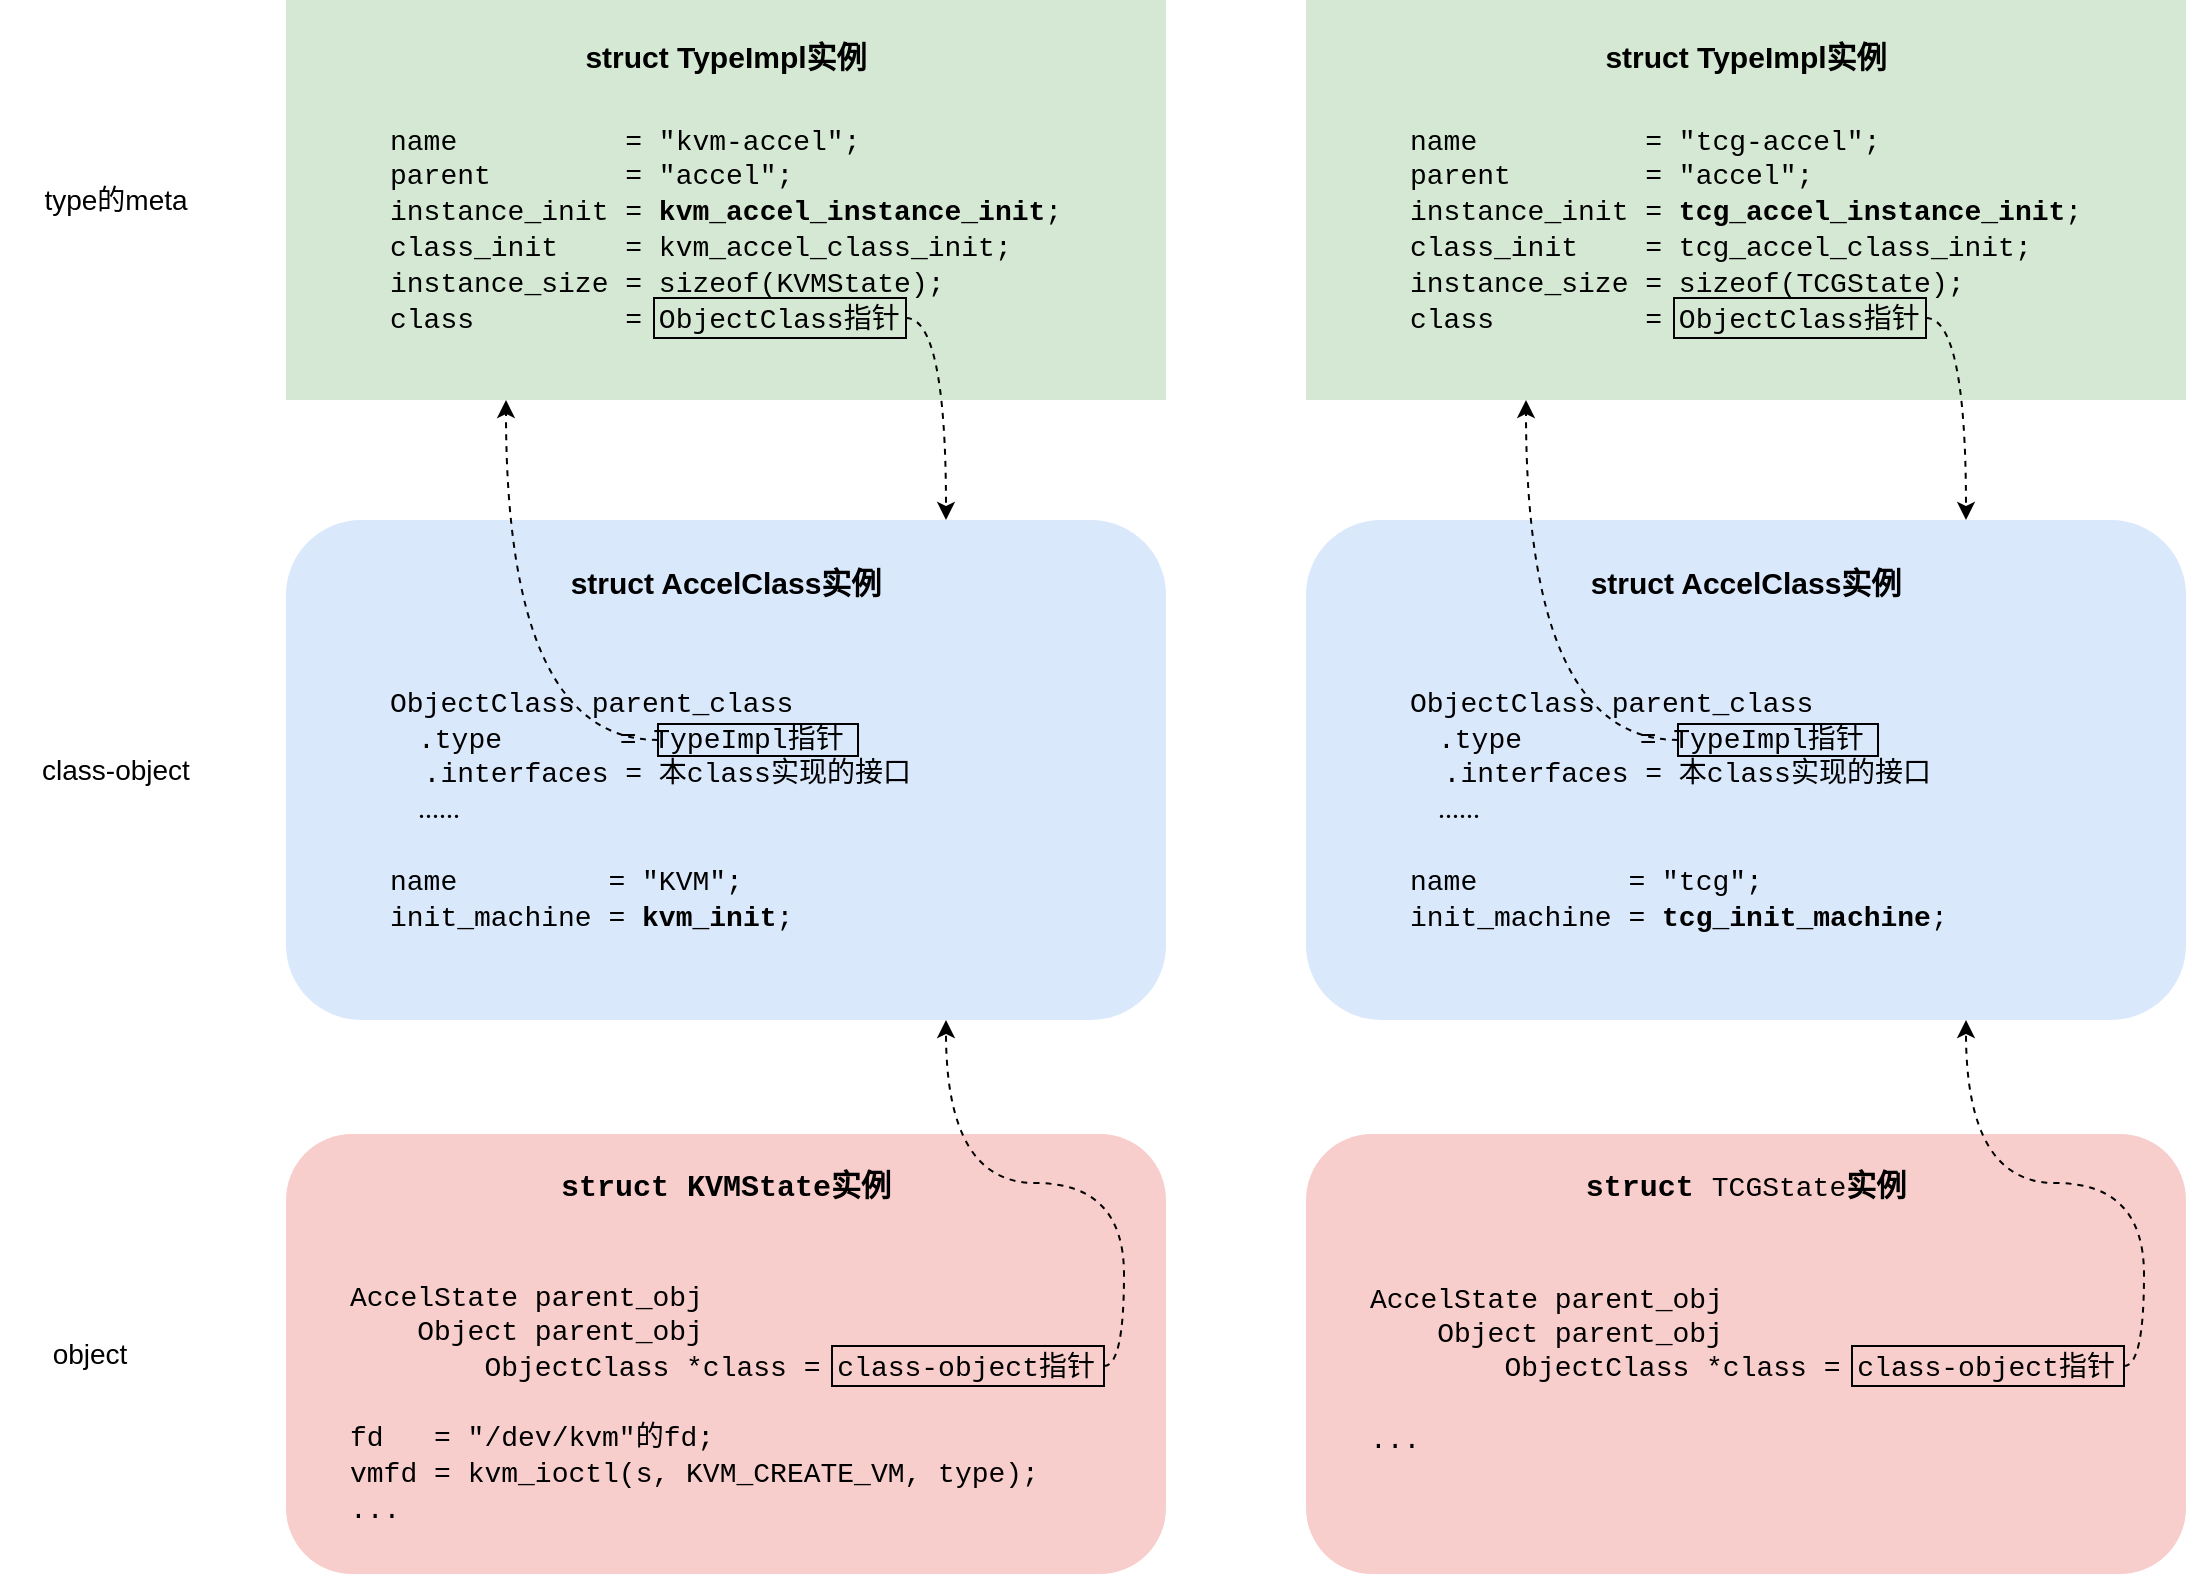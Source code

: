 <mxfile version="24.6.4" type="device">
  <diagram name="Qemu-QOM-Accelerators" id="D-Aoh0ssoimnm3_9vpRk">
    <mxGraphModel dx="2691" dy="1003" grid="1" gridSize="10" guides="1" tooltips="1" connect="1" arrows="1" fold="1" page="1" pageScale="1" pageWidth="850" pageHeight="1100" math="0" shadow="0">
      <root>
        <mxCell id="0" />
        <mxCell id="1" parent="0" />
        <mxCell id="RpB18B1KrWQebZzPlhfr-26" value="&lt;font style=&quot;font-size: 14px;&quot;&gt;type的meta&lt;/font&gt;" style="text;html=1;align=center;verticalAlign=middle;whiteSpace=wrap;rounded=0;" parent="1" vertex="1">
          <mxGeometry x="-747" y="125" width="90" height="30" as="geometry" />
        </mxCell>
        <mxCell id="RpB18B1KrWQebZzPlhfr-27" value="&lt;font style=&quot;font-size: 14px;&quot;&gt;class-object&lt;/font&gt;" style="text;html=1;align=center;verticalAlign=middle;whiteSpace=wrap;rounded=0;" parent="1" vertex="1">
          <mxGeometry x="-747" y="410" width="90" height="30" as="geometry" />
        </mxCell>
        <mxCell id="RpB18B1KrWQebZzPlhfr-29" value="&lt;font style=&quot;font-size: 14px;&quot;&gt;object&lt;/font&gt;" style="text;html=1;align=center;verticalAlign=middle;whiteSpace=wrap;rounded=0;" parent="1" vertex="1">
          <mxGeometry x="-760" y="702" width="90" height="30" as="geometry" />
        </mxCell>
        <mxCell id="RpB18B1KrWQebZzPlhfr-45" value="" style="group" parent="1" vertex="1" connectable="0">
          <mxGeometry x="-617" y="40" width="440" height="787" as="geometry" />
        </mxCell>
        <mxCell id="RpB18B1KrWQebZzPlhfr-5" value="&lt;font style=&quot;font-size: 15px;&quot;&gt;&lt;b&gt;struct TypeImpl实例&lt;/b&gt;&lt;/font&gt;&lt;div style=&quot;font-size: 15px;&quot;&gt;&lt;font style=&quot;font-size: 15px;&quot;&gt;&lt;br&gt;&lt;/font&gt;&lt;/div&gt;&lt;div style=&quot;font-size: 15px;&quot;&gt;&lt;font style=&quot;font-size: 15px;&quot;&gt;&lt;br&gt;&lt;/font&gt;&lt;/div&gt;&lt;div style=&quot;font-size: 15px;&quot;&gt;&lt;font style=&quot;font-size: 15px;&quot;&gt;&lt;br&gt;&lt;/font&gt;&lt;/div&gt;&lt;div style=&quot;font-size: 15px;&quot;&gt;&lt;font style=&quot;font-size: 15px;&quot;&gt;&lt;br&gt;&lt;/font&gt;&lt;/div&gt;&lt;div style=&quot;font-size: 15px;&quot;&gt;&lt;font style=&quot;font-size: 15px;&quot;&gt;&lt;br&gt;&lt;/font&gt;&lt;/div&gt;&lt;div style=&quot;font-size: 15px;&quot;&gt;&lt;font style=&quot;font-size: 15px;&quot;&gt;&lt;br&gt;&lt;/font&gt;&lt;/div&gt;&lt;div style=&quot;font-size: 15px;&quot;&gt;&lt;font style=&quot;font-size: 15px;&quot;&gt;&lt;br&gt;&lt;/font&gt;&lt;/div&gt;&lt;div style=&quot;font-size: 15px;&quot;&gt;&lt;br&gt;&lt;/div&gt;" style="html=1;whiteSpace=wrap;fillColor=#d5e8d4;strokeColor=none;" parent="RpB18B1KrWQebZzPlhfr-45" vertex="1">
          <mxGeometry width="440" height="200" as="geometry" />
        </mxCell>
        <mxCell id="RpB18B1KrWQebZzPlhfr-6" value="&lt;font style=&quot;font-size: 14px;&quot; face=&quot;Courier New&quot;&gt;name&amp;nbsp; &amp;nbsp; &amp;nbsp; &amp;nbsp; &amp;nbsp; = &quot;kvm-accel&quot;;&lt;/font&gt;&lt;div style=&quot;font-size: 14px;&quot;&gt;&lt;font style=&quot;font-size: 14px;&quot; face=&quot;Courier New&quot;&gt;parent&amp;nbsp; &amp;nbsp; &amp;nbsp; &amp;nbsp; = &quot;accel&quot;;&lt;/font&gt;&lt;/div&gt;&lt;div style=&quot;font-size: 14px;&quot;&gt;&lt;font style=&quot;font-size: 14px;&quot; face=&quot;Courier New&quot;&gt;instance_init =&amp;nbsp;&lt;b&gt;kvm_accel_instance_init&lt;/b&gt;;&lt;/font&gt;&lt;/div&gt;&lt;div style=&quot;font-size: 14px;&quot;&gt;&lt;font style=&quot;font-size: 14px;&quot; face=&quot;Courier New&quot;&gt;class_init&amp;nbsp; &amp;nbsp; =&amp;nbsp;kvm_accel_class_init;&lt;/font&gt;&lt;/div&gt;&lt;div style=&quot;font-size: 14px;&quot;&gt;&lt;font style=&quot;font-size: 14px;&quot; face=&quot;Courier New&quot;&gt;instance_size = sizeof(KVMState);&lt;/font&gt;&lt;/div&gt;&lt;div style=&quot;&quot;&gt;&lt;span style=&quot;font-size: 14px; font-family: &amp;quot;Courier New&amp;quot;; background-color: initial;&quot;&gt;class&amp;nbsp; &amp;nbsp; &amp;nbsp; &amp;nbsp; &amp;nbsp;=&amp;nbsp;&lt;/span&gt;&lt;span style=&quot;background-color: initial; font-size: 14px;&quot;&gt;&lt;font face=&quot;Courier New&quot;&gt;ObjectClass&lt;/font&gt;&lt;/span&gt;&lt;span style=&quot;background-color: initial; font-family: &amp;quot;Courier New&amp;quot;; font-size: 14px;&quot;&gt;指针&lt;/span&gt;&lt;/div&gt;" style="text;html=1;align=left;verticalAlign=middle;whiteSpace=wrap;rounded=0;" parent="RpB18B1KrWQebZzPlhfr-45" vertex="1">
          <mxGeometry x="50" y="40" width="360" height="150" as="geometry" />
        </mxCell>
        <mxCell id="RpB18B1KrWQebZzPlhfr-17" value="" style="text;html=1;align=center;verticalAlign=middle;whiteSpace=wrap;rounded=0;strokeColor=default;" parent="RpB18B1KrWQebZzPlhfr-45" vertex="1">
          <mxGeometry x="184" y="149" width="126" height="20" as="geometry" />
        </mxCell>
        <mxCell id="RpB18B1KrWQebZzPlhfr-19" value="" style="group" parent="RpB18B1KrWQebZzPlhfr-45" vertex="1" connectable="0">
          <mxGeometry y="260" width="440" height="250" as="geometry" />
        </mxCell>
        <mxCell id="RpB18B1KrWQebZzPlhfr-9" value="&lt;b&gt;&lt;font style=&quot;font-size: 15px;&quot;&gt;struct AccelClass实例&lt;/font&gt;&lt;/b&gt;&lt;div&gt;&lt;br&gt;&lt;/div&gt;&lt;div&gt;&lt;br&gt;&lt;/div&gt;&lt;div&gt;&lt;br&gt;&lt;/div&gt;&lt;div&gt;&lt;br&gt;&lt;/div&gt;&lt;div&gt;&lt;br&gt;&lt;/div&gt;&lt;div&gt;&lt;br&gt;&lt;/div&gt;&lt;div&gt;&lt;br&gt;&lt;/div&gt;&lt;div&gt;&lt;br&gt;&lt;/div&gt;&lt;div&gt;&lt;br&gt;&lt;/div&gt;&lt;div&gt;&lt;br&gt;&lt;/div&gt;&lt;div&gt;&lt;br&gt;&lt;/div&gt;&lt;div&gt;&lt;br&gt;&lt;/div&gt;&lt;div&gt;&lt;br&gt;&lt;/div&gt;" style="rounded=1;whiteSpace=wrap;html=1;fillColor=#dae8fc;strokeColor=none;" parent="RpB18B1KrWQebZzPlhfr-19" vertex="1">
          <mxGeometry width="440" height="250" as="geometry" />
        </mxCell>
        <mxCell id="RpB18B1KrWQebZzPlhfr-8" value="&lt;font face=&quot;Courier New&quot; style=&quot;&quot;&gt;&lt;span style=&quot;font-size: 14px;&quot;&gt;ObjectClass parent_class&lt;/span&gt;&lt;/font&gt;&lt;div style=&quot;font-size: 14px;&quot;&gt;&lt;font face=&quot;LMsWPeLu8gXbLElCwSG8&quot; style=&quot;font-size: 14px;&quot;&gt;&amp;nbsp; &amp;nbsp; &lt;/font&gt;&lt;font face=&quot;Courier New&quot; style=&quot;font-size: 14px;&quot;&gt;.type&amp;nbsp; &amp;nbsp; &amp;nbsp; &amp;nbsp;= TypeImpl指针&lt;/font&gt;&lt;div&gt;&lt;font face=&quot;Courier New&quot; style=&quot;font-size: 14px;&quot;&gt;&amp;nbsp; .&lt;span style=&quot;background-color: initial;&quot;&gt;interfaces = 本class实现的接口&lt;/span&gt;&lt;/font&gt;&lt;/div&gt;&lt;div&gt;&lt;font face=&quot;lV9W4yIe8TjZZVj4JChy&quot; style=&quot;font-size: 14px;&quot;&gt;&amp;nbsp; &amp;nbsp; ......&lt;/font&gt;&lt;/div&gt;&lt;/div&gt;&lt;div style=&quot;font-size: 14px;&quot;&gt;&lt;font face=&quot;Courier New&quot; style=&quot;font-size: 14px;&quot;&gt;&lt;br&gt;&lt;/font&gt;&lt;/div&gt;&lt;div style=&quot;font-size: 14px;&quot;&gt;&lt;font face=&quot;Courier New&quot; style=&quot;font-size: 14px;&quot;&gt;name&amp;nbsp; &amp;nbsp; &amp;nbsp; &amp;nbsp; &amp;nbsp;= &quot;KVM&quot;;&lt;/font&gt;&lt;/div&gt;&lt;div style=&quot;font-size: 14px;&quot;&gt;&lt;font face=&quot;Courier New&quot; style=&quot;font-size: 14px;&quot;&gt;init_machine =&amp;nbsp;&lt;b&gt;kvm_init&lt;/b&gt;;&lt;/font&gt;&lt;/div&gt;" style="text;html=1;align=left;verticalAlign=middle;whiteSpace=wrap;rounded=0;" parent="RpB18B1KrWQebZzPlhfr-19" vertex="1">
          <mxGeometry x="50" y="60" width="360" height="170" as="geometry" />
        </mxCell>
        <mxCell id="RpB18B1KrWQebZzPlhfr-22" value="" style="text;html=1;align=center;verticalAlign=middle;whiteSpace=wrap;rounded=0;strokeColor=default;" parent="RpB18B1KrWQebZzPlhfr-19" vertex="1">
          <mxGeometry x="186" y="102" width="100" height="16" as="geometry" />
        </mxCell>
        <mxCell id="RpB18B1KrWQebZzPlhfr-24" value="" style="endArrow=classic;html=1;rounded=0;exitX=1;exitY=0.5;exitDx=0;exitDy=0;entryX=0.75;entryY=0;entryDx=0;entryDy=0;edgeStyle=orthogonalEdgeStyle;curved=1;dashed=1;" parent="RpB18B1KrWQebZzPlhfr-45" source="RpB18B1KrWQebZzPlhfr-17" target="RpB18B1KrWQebZzPlhfr-9" edge="1">
          <mxGeometry width="50" height="50" relative="1" as="geometry">
            <mxPoint x="247" y="171" as="sourcePoint" />
            <mxPoint x="246.4" y="259.75" as="targetPoint" />
            <Array as="points">
              <mxPoint x="330" y="159" />
            </Array>
          </mxGeometry>
        </mxCell>
        <mxCell id="RpB18B1KrWQebZzPlhfr-25" value="" style="endArrow=classic;html=1;rounded=0;exitX=0;exitY=0.5;exitDx=0;exitDy=0;entryX=0.25;entryY=1;entryDx=0;entryDy=0;edgeStyle=orthogonalEdgeStyle;curved=1;dashed=1;" parent="RpB18B1KrWQebZzPlhfr-45" source="RpB18B1KrWQebZzPlhfr-22" target="RpB18B1KrWQebZzPlhfr-5" edge="1">
          <mxGeometry width="50" height="50" relative="1" as="geometry">
            <mxPoint x="218.68" y="361" as="sourcePoint" />
            <mxPoint x="218.0" y="203.6" as="targetPoint" />
          </mxGeometry>
        </mxCell>
        <mxCell id="RpB18B1KrWQebZzPlhfr-28" value="&lt;span style=&quot;font-family: &amp;quot;Courier New&amp;quot;; text-align: left;&quot;&gt;&lt;b style=&quot;&quot;&gt;&lt;font style=&quot;font-size: 15px;&quot;&gt;struct KVMState实例&lt;/font&gt;&lt;/b&gt;&lt;/span&gt;&lt;div&gt;&lt;br&gt;&lt;/div&gt;&lt;div&gt;&lt;span style=&quot;font-family: &amp;quot;Courier New&amp;quot;; font-size: 14px; text-align: left;&quot;&gt;&lt;br&gt;&lt;/span&gt;&lt;/div&gt;&lt;div&gt;&lt;span style=&quot;font-family: &amp;quot;Courier New&amp;quot;; font-size: 14px; text-align: left;&quot;&gt;&lt;br&gt;&lt;/span&gt;&lt;/div&gt;&lt;div&gt;&lt;span style=&quot;font-family: &amp;quot;Courier New&amp;quot;; font-size: 14px; text-align: left;&quot;&gt;&lt;br&gt;&lt;/span&gt;&lt;/div&gt;&lt;div&gt;&lt;span style=&quot;font-family: &amp;quot;Courier New&amp;quot;; font-size: 14px; text-align: left;&quot;&gt;&lt;br&gt;&lt;/span&gt;&lt;/div&gt;&lt;div&gt;&lt;span style=&quot;font-family: &amp;quot;Courier New&amp;quot;; font-size: 14px; text-align: left;&quot;&gt;&lt;br&gt;&lt;/span&gt;&lt;/div&gt;&lt;div&gt;&lt;span style=&quot;font-family: &amp;quot;Courier New&amp;quot;; font-size: 14px; text-align: left;&quot;&gt;&lt;br&gt;&lt;/span&gt;&lt;/div&gt;&lt;div&gt;&lt;span style=&quot;font-family: &amp;quot;Courier New&amp;quot;; font-size: 14px; text-align: left;&quot;&gt;&lt;br&gt;&lt;/span&gt;&lt;/div&gt;&lt;div&gt;&lt;span style=&quot;font-family: &amp;quot;Courier New&amp;quot;; font-size: 14px; text-align: left;&quot;&gt;&lt;br&gt;&lt;/span&gt;&lt;/div&gt;&lt;div&gt;&lt;span style=&quot;font-family: &amp;quot;Courier New&amp;quot;; font-size: 14px; text-align: left;&quot;&gt;&lt;br&gt;&lt;/span&gt;&lt;/div&gt;" style="rounded=1;whiteSpace=wrap;html=1;fillColor=#f8cecc;strokeColor=none;" parent="RpB18B1KrWQebZzPlhfr-45" vertex="1">
          <mxGeometry y="567" width="440" height="220" as="geometry" />
        </mxCell>
        <mxCell id="RpB18B1KrWQebZzPlhfr-42" value="&lt;font face=&quot;Courier New&quot;&gt;&lt;span style=&quot;font-size: 14px;&quot;&gt;AccelState parent_obj&lt;/span&gt;&lt;/font&gt;&lt;div&gt;&lt;font face=&quot;Courier New&quot;&gt;&lt;span style=&quot;font-size: 14px;&quot;&gt;&amp;nbsp; &amp;nbsp; Object parent_obj&lt;/span&gt;&lt;/font&gt;&lt;/div&gt;&lt;div&gt;&lt;font face=&quot;Courier New&quot;&gt;&lt;span style=&quot;font-size: 14px;&quot;&gt;&amp;nbsp; &amp;nbsp; &amp;nbsp; &amp;nbsp;&amp;nbsp;&lt;/span&gt;&lt;/font&gt;&lt;span style=&quot;background-color: initial; font-size: 14px;&quot;&gt;&lt;font face=&quot;Courier New&quot;&gt;ObjectClass *class = class-object指针&lt;/font&gt;&lt;/span&gt;&lt;/div&gt;&lt;div&gt;&lt;div style=&quot;font-size: 14px;&quot;&gt;&lt;font face=&quot;Courier New&quot; style=&quot;font-size: 14px;&quot;&gt;&lt;br&gt;&lt;/font&gt;&lt;/div&gt;&lt;div style=&quot;font-size: 14px;&quot;&gt;&lt;font face=&quot;Courier New&quot;&gt;fd&amp;nbsp; &amp;nbsp;= &quot;/dev/kvm&quot;的fd;&lt;/font&gt;&lt;/div&gt;&lt;/div&gt;&lt;div style=&quot;&quot;&gt;&lt;font style=&quot;&quot; face=&quot;Courier New&quot;&gt;&lt;span style=&quot;font-size: 14px;&quot;&gt;vmfd =&amp;nbsp;&lt;/span&gt;&lt;/font&gt;&lt;span style=&quot;background-color: initial; font-size: 14px;&quot;&gt;&lt;font face=&quot;Courier New&quot;&gt;kvm_ioctl(s, KVM_CREATE_VM, type);&lt;/font&gt;&lt;/span&gt;&lt;font style=&quot;&quot; face=&quot;Courier New&quot;&gt;&lt;br&gt;&lt;/font&gt;&lt;/div&gt;&lt;div style=&quot;&quot;&gt;&lt;span style=&quot;background-color: initial; font-size: 14px;&quot;&gt;&lt;font face=&quot;Courier New&quot;&gt;...&lt;/font&gt;&lt;/span&gt;&lt;/div&gt;" style="text;html=1;align=left;verticalAlign=middle;whiteSpace=wrap;rounded=0;" parent="RpB18B1KrWQebZzPlhfr-45" vertex="1">
          <mxGeometry x="30" y="617" width="410" height="170" as="geometry" />
        </mxCell>
        <mxCell id="RpB18B1KrWQebZzPlhfr-43" value="" style="text;html=1;align=center;verticalAlign=middle;whiteSpace=wrap;rounded=0;strokeColor=default;" parent="RpB18B1KrWQebZzPlhfr-45" vertex="1">
          <mxGeometry x="273" y="673" width="136" height="20" as="geometry" />
        </mxCell>
        <mxCell id="RpB18B1KrWQebZzPlhfr-44" value="" style="endArrow=classic;html=1;rounded=0;exitX=1;exitY=0.5;exitDx=0;exitDy=0;entryX=0.75;entryY=1;entryDx=0;entryDy=0;edgeStyle=orthogonalEdgeStyle;curved=1;dashed=1;" parent="RpB18B1KrWQebZzPlhfr-45" source="RpB18B1KrWQebZzPlhfr-43" target="RpB18B1KrWQebZzPlhfr-9" edge="1">
          <mxGeometry width="50" height="50" relative="1" as="geometry">
            <mxPoint x="690" y="360" as="sourcePoint" />
            <mxPoint x="740" y="310" as="targetPoint" />
          </mxGeometry>
        </mxCell>
        <mxCell id="RpB18B1KrWQebZzPlhfr-46" value="" style="group" parent="1" vertex="1" connectable="0">
          <mxGeometry x="-107" y="40" width="440" height="787" as="geometry" />
        </mxCell>
        <mxCell id="RpB18B1KrWQebZzPlhfr-47" value="&lt;font style=&quot;font-size: 15px;&quot;&gt;&lt;b&gt;struct TypeImpl实例&lt;/b&gt;&lt;/font&gt;&lt;div style=&quot;font-size: 15px;&quot;&gt;&lt;font style=&quot;font-size: 15px;&quot;&gt;&lt;br&gt;&lt;/font&gt;&lt;/div&gt;&lt;div style=&quot;font-size: 15px;&quot;&gt;&lt;font style=&quot;font-size: 15px;&quot;&gt;&lt;br&gt;&lt;/font&gt;&lt;/div&gt;&lt;div style=&quot;font-size: 15px;&quot;&gt;&lt;font style=&quot;font-size: 15px;&quot;&gt;&lt;br&gt;&lt;/font&gt;&lt;/div&gt;&lt;div style=&quot;font-size: 15px;&quot;&gt;&lt;font style=&quot;font-size: 15px;&quot;&gt;&lt;br&gt;&lt;/font&gt;&lt;/div&gt;&lt;div style=&quot;font-size: 15px;&quot;&gt;&lt;font style=&quot;font-size: 15px;&quot;&gt;&lt;br&gt;&lt;/font&gt;&lt;/div&gt;&lt;div style=&quot;font-size: 15px;&quot;&gt;&lt;font style=&quot;font-size: 15px;&quot;&gt;&lt;br&gt;&lt;/font&gt;&lt;/div&gt;&lt;div style=&quot;font-size: 15px;&quot;&gt;&lt;font style=&quot;font-size: 15px;&quot;&gt;&lt;br&gt;&lt;/font&gt;&lt;/div&gt;&lt;div style=&quot;font-size: 15px;&quot;&gt;&lt;br&gt;&lt;/div&gt;" style="html=1;whiteSpace=wrap;fillColor=#d5e8d4;strokeColor=none;" parent="RpB18B1KrWQebZzPlhfr-46" vertex="1">
          <mxGeometry width="440" height="200" as="geometry" />
        </mxCell>
        <mxCell id="RpB18B1KrWQebZzPlhfr-48" value="&lt;font style=&quot;font-size: 14px;&quot; face=&quot;Courier New&quot;&gt;name&amp;nbsp; &amp;nbsp; &amp;nbsp; &amp;nbsp; &amp;nbsp; = &quot;tcg-accel&quot;;&lt;/font&gt;&lt;div style=&quot;font-size: 14px;&quot;&gt;&lt;font style=&quot;font-size: 14px;&quot; face=&quot;Courier New&quot;&gt;parent&amp;nbsp; &amp;nbsp; &amp;nbsp; &amp;nbsp; = &quot;accel&quot;;&lt;/font&gt;&lt;/div&gt;&lt;div style=&quot;font-size: 14px;&quot;&gt;&lt;font style=&quot;font-size: 14px;&quot; face=&quot;Courier New&quot;&gt;instance_init =&amp;nbsp;&lt;/font&gt;&lt;b style=&quot;font-family: &amp;quot;Courier New&amp;quot;;&quot;&gt;tcg_accel_instance_init&lt;/b&gt;&lt;font style=&quot;font-size: 14px;&quot; face=&quot;Courier New&quot;&gt;;&lt;/font&gt;&lt;/div&gt;&lt;div style=&quot;font-size: 14px;&quot;&gt;&lt;font style=&quot;font-size: 14px;&quot; face=&quot;Courier New&quot;&gt;class_init&amp;nbsp; &amp;nbsp; =&amp;nbsp;&lt;/font&gt;&lt;span style=&quot;font-family: &amp;quot;Courier New&amp;quot;;&quot;&gt;tcg_accel_class_init&lt;/span&gt;&lt;font style=&quot;font-size: 14px;&quot; face=&quot;Courier New&quot;&gt;;&lt;/font&gt;&lt;/div&gt;&lt;div style=&quot;font-size: 14px;&quot;&gt;&lt;font style=&quot;font-size: 14px;&quot; face=&quot;Courier New&quot;&gt;instance_size = sizeof(&lt;/font&gt;&lt;span style=&quot;font-family: &amp;quot;Courier New&amp;quot;;&quot;&gt;TCGState&lt;/span&gt;&lt;font style=&quot;font-size: 14px;&quot; face=&quot;Courier New&quot;&gt;);&lt;/font&gt;&lt;/div&gt;&lt;div style=&quot;&quot;&gt;&lt;span style=&quot;font-size: 14px; font-family: &amp;quot;Courier New&amp;quot;; background-color: initial;&quot;&gt;class&amp;nbsp; &amp;nbsp; &amp;nbsp; &amp;nbsp; &amp;nbsp;=&amp;nbsp;&lt;/span&gt;&lt;span style=&quot;background-color: initial; font-size: 14px;&quot;&gt;&lt;font face=&quot;Courier New&quot;&gt;ObjectClass&lt;/font&gt;&lt;/span&gt;&lt;span style=&quot;background-color: initial; font-family: &amp;quot;Courier New&amp;quot;; font-size: 14px;&quot;&gt;指针&lt;/span&gt;&lt;/div&gt;" style="text;html=1;align=left;verticalAlign=middle;whiteSpace=wrap;rounded=0;" parent="RpB18B1KrWQebZzPlhfr-46" vertex="1">
          <mxGeometry x="50" y="40" width="360" height="150" as="geometry" />
        </mxCell>
        <mxCell id="RpB18B1KrWQebZzPlhfr-49" value="" style="text;html=1;align=center;verticalAlign=middle;whiteSpace=wrap;rounded=0;strokeColor=default;" parent="RpB18B1KrWQebZzPlhfr-46" vertex="1">
          <mxGeometry x="184" y="149" width="126" height="20" as="geometry" />
        </mxCell>
        <mxCell id="RpB18B1KrWQebZzPlhfr-50" value="" style="group" parent="RpB18B1KrWQebZzPlhfr-46" vertex="1" connectable="0">
          <mxGeometry y="260" width="440" height="250" as="geometry" />
        </mxCell>
        <mxCell id="RpB18B1KrWQebZzPlhfr-51" value="&lt;b&gt;&lt;font style=&quot;font-size: 15px;&quot;&gt;struct AccelClass实例&lt;/font&gt;&lt;/b&gt;&lt;div&gt;&lt;br&gt;&lt;/div&gt;&lt;div&gt;&lt;br&gt;&lt;/div&gt;&lt;div&gt;&lt;br&gt;&lt;/div&gt;&lt;div&gt;&lt;br&gt;&lt;/div&gt;&lt;div&gt;&lt;br&gt;&lt;/div&gt;&lt;div&gt;&lt;br&gt;&lt;/div&gt;&lt;div&gt;&lt;br&gt;&lt;/div&gt;&lt;div&gt;&lt;br&gt;&lt;/div&gt;&lt;div&gt;&lt;br&gt;&lt;/div&gt;&lt;div&gt;&lt;br&gt;&lt;/div&gt;&lt;div&gt;&lt;br&gt;&lt;/div&gt;&lt;div&gt;&lt;br&gt;&lt;/div&gt;&lt;div&gt;&lt;br&gt;&lt;/div&gt;" style="rounded=1;whiteSpace=wrap;html=1;fillColor=#dae8fc;strokeColor=none;" parent="RpB18B1KrWQebZzPlhfr-50" vertex="1">
          <mxGeometry width="440" height="250" as="geometry" />
        </mxCell>
        <mxCell id="RpB18B1KrWQebZzPlhfr-52" value="&lt;font face=&quot;Courier New&quot; style=&quot;&quot;&gt;&lt;span style=&quot;font-size: 14px;&quot;&gt;ObjectClass parent_class&lt;/span&gt;&lt;/font&gt;&lt;div style=&quot;font-size: 14px;&quot;&gt;&lt;font face=&quot;LMsWPeLu8gXbLElCwSG8&quot; style=&quot;font-size: 14px;&quot;&gt;&amp;nbsp; &amp;nbsp; &lt;/font&gt;&lt;font face=&quot;Courier New&quot; style=&quot;font-size: 14px;&quot;&gt;.type&amp;nbsp; &amp;nbsp; &amp;nbsp; &amp;nbsp;= TypeImpl指针&lt;/font&gt;&lt;div&gt;&lt;font face=&quot;Courier New&quot; style=&quot;font-size: 14px;&quot;&gt;&amp;nbsp; .&lt;span style=&quot;background-color: initial;&quot;&gt;interfaces = 本class实现的接口&lt;/span&gt;&lt;/font&gt;&lt;/div&gt;&lt;div&gt;&lt;font face=&quot;lV9W4yIe8TjZZVj4JChy&quot; style=&quot;font-size: 14px;&quot;&gt;&amp;nbsp; &amp;nbsp; ......&lt;/font&gt;&lt;/div&gt;&lt;/div&gt;&lt;div style=&quot;font-size: 14px;&quot;&gt;&lt;font face=&quot;Courier New&quot; style=&quot;font-size: 14px;&quot;&gt;&lt;br&gt;&lt;/font&gt;&lt;/div&gt;&lt;div style=&quot;font-size: 14px;&quot;&gt;&lt;font face=&quot;Courier New&quot; style=&quot;font-size: 14px;&quot;&gt;name&amp;nbsp; &amp;nbsp; &amp;nbsp; &amp;nbsp; &amp;nbsp;= &quot;tcg&quot;;&lt;/font&gt;&lt;/div&gt;&lt;div style=&quot;font-size: 14px;&quot;&gt;&lt;font face=&quot;Courier New&quot; style=&quot;font-size: 14px;&quot;&gt;init_machine =&amp;nbsp;&lt;/font&gt;&lt;b style=&quot;font-family: &amp;quot;Courier New&amp;quot;;&quot;&gt;tcg_init_machine&lt;/b&gt;&lt;font face=&quot;Courier New&quot; style=&quot;font-size: 14px;&quot;&gt;;&lt;/font&gt;&lt;/div&gt;" style="text;html=1;align=left;verticalAlign=middle;whiteSpace=wrap;rounded=0;" parent="RpB18B1KrWQebZzPlhfr-50" vertex="1">
          <mxGeometry x="50" y="60" width="360" height="170" as="geometry" />
        </mxCell>
        <mxCell id="RpB18B1KrWQebZzPlhfr-53" value="" style="text;html=1;align=center;verticalAlign=middle;whiteSpace=wrap;rounded=0;strokeColor=default;" parent="RpB18B1KrWQebZzPlhfr-50" vertex="1">
          <mxGeometry x="186" y="102" width="100" height="16" as="geometry" />
        </mxCell>
        <mxCell id="RpB18B1KrWQebZzPlhfr-54" value="" style="endArrow=classic;html=1;rounded=0;exitX=1;exitY=0.5;exitDx=0;exitDy=0;entryX=0.75;entryY=0;entryDx=0;entryDy=0;edgeStyle=orthogonalEdgeStyle;curved=1;dashed=1;" parent="RpB18B1KrWQebZzPlhfr-46" source="RpB18B1KrWQebZzPlhfr-49" target="RpB18B1KrWQebZzPlhfr-51" edge="1">
          <mxGeometry width="50" height="50" relative="1" as="geometry">
            <mxPoint x="247" y="171" as="sourcePoint" />
            <mxPoint x="246.4" y="259.75" as="targetPoint" />
            <Array as="points">
              <mxPoint x="330" y="159" />
            </Array>
          </mxGeometry>
        </mxCell>
        <mxCell id="RpB18B1KrWQebZzPlhfr-55" value="" style="endArrow=classic;html=1;rounded=0;exitX=0;exitY=0.5;exitDx=0;exitDy=0;entryX=0.25;entryY=1;entryDx=0;entryDy=0;edgeStyle=orthogonalEdgeStyle;curved=1;dashed=1;" parent="RpB18B1KrWQebZzPlhfr-46" source="RpB18B1KrWQebZzPlhfr-53" target="RpB18B1KrWQebZzPlhfr-47" edge="1">
          <mxGeometry width="50" height="50" relative="1" as="geometry">
            <mxPoint x="218.68" y="361" as="sourcePoint" />
            <mxPoint x="218.0" y="203.6" as="targetPoint" />
          </mxGeometry>
        </mxCell>
        <mxCell id="RpB18B1KrWQebZzPlhfr-56" value="&lt;span style=&quot;font-family: &amp;quot;Courier New&amp;quot;; text-align: left;&quot;&gt;&lt;b style=&quot;&quot;&gt;&lt;font style=&quot;font-size: 15px;&quot;&gt;struct&amp;nbsp;&lt;/font&gt;&lt;/b&gt;&lt;/span&gt;&lt;span style=&quot;font-family: &amp;quot;Courier New&amp;quot;; font-size: 14px; text-align: left;&quot;&gt;TCGState&lt;/span&gt;&lt;span style=&quot;font-family: &amp;quot;Courier New&amp;quot;; text-align: left;&quot;&gt;&lt;b style=&quot;&quot;&gt;&lt;font style=&quot;font-size: 15px;&quot;&gt;实例&lt;/font&gt;&lt;/b&gt;&lt;/span&gt;&lt;div&gt;&lt;br&gt;&lt;/div&gt;&lt;div&gt;&lt;span style=&quot;font-family: &amp;quot;Courier New&amp;quot;; font-size: 14px; text-align: left;&quot;&gt;&lt;br&gt;&lt;/span&gt;&lt;/div&gt;&lt;div&gt;&lt;span style=&quot;font-family: &amp;quot;Courier New&amp;quot;; font-size: 14px; text-align: left;&quot;&gt;&lt;br&gt;&lt;/span&gt;&lt;/div&gt;&lt;div&gt;&lt;span style=&quot;font-family: &amp;quot;Courier New&amp;quot;; font-size: 14px; text-align: left;&quot;&gt;&lt;br&gt;&lt;/span&gt;&lt;/div&gt;&lt;div&gt;&lt;span style=&quot;font-family: &amp;quot;Courier New&amp;quot;; font-size: 14px; text-align: left;&quot;&gt;&lt;br&gt;&lt;/span&gt;&lt;/div&gt;&lt;div&gt;&lt;span style=&quot;font-family: &amp;quot;Courier New&amp;quot;; font-size: 14px; text-align: left;&quot;&gt;&lt;br&gt;&lt;/span&gt;&lt;/div&gt;&lt;div&gt;&lt;span style=&quot;font-family: &amp;quot;Courier New&amp;quot;; font-size: 14px; text-align: left;&quot;&gt;&lt;br&gt;&lt;/span&gt;&lt;/div&gt;&lt;div&gt;&lt;span style=&quot;font-family: &amp;quot;Courier New&amp;quot;; font-size: 14px; text-align: left;&quot;&gt;&lt;br&gt;&lt;/span&gt;&lt;/div&gt;&lt;div&gt;&lt;span style=&quot;font-family: &amp;quot;Courier New&amp;quot;; font-size: 14px; text-align: left;&quot;&gt;&lt;br&gt;&lt;/span&gt;&lt;/div&gt;&lt;div&gt;&lt;span style=&quot;font-family: &amp;quot;Courier New&amp;quot;; font-size: 14px; text-align: left;&quot;&gt;&lt;br&gt;&lt;/span&gt;&lt;/div&gt;" style="rounded=1;whiteSpace=wrap;html=1;fillColor=#f8cecc;strokeColor=none;" parent="RpB18B1KrWQebZzPlhfr-46" vertex="1">
          <mxGeometry y="567" width="440" height="220" as="geometry" />
        </mxCell>
        <mxCell id="RpB18B1KrWQebZzPlhfr-57" value="&lt;font face=&quot;Courier New&quot;&gt;&lt;span style=&quot;font-size: 14px;&quot;&gt;AccelState parent_obj&lt;/span&gt;&lt;/font&gt;&lt;div&gt;&lt;font face=&quot;Courier New&quot;&gt;&lt;span style=&quot;font-size: 14px;&quot;&gt;&amp;nbsp; &amp;nbsp; Object parent_obj&lt;/span&gt;&lt;/font&gt;&lt;/div&gt;&lt;div&gt;&lt;font face=&quot;Courier New&quot;&gt;&lt;span style=&quot;font-size: 14px;&quot;&gt;&amp;nbsp; &amp;nbsp; &amp;nbsp; &amp;nbsp;&amp;nbsp;&lt;/span&gt;&lt;/font&gt;&lt;span style=&quot;background-color: initial; font-size: 14px;&quot;&gt;&lt;font face=&quot;Courier New&quot;&gt;ObjectClass *class = class-object指针&lt;/font&gt;&lt;/span&gt;&lt;/div&gt;&lt;div&gt;&lt;div style=&quot;font-size: 14px;&quot;&gt;&lt;font face=&quot;Courier New&quot; style=&quot;font-size: 14px;&quot;&gt;&lt;br&gt;&lt;/font&gt;&lt;/div&gt;&lt;div style=&quot;font-size: 14px;&quot;&gt;&lt;span style=&quot;font-family: &amp;quot;Courier New&amp;quot;; background-color: initial;&quot;&gt;...&lt;/span&gt;&lt;br&gt;&lt;/div&gt;&lt;/div&gt;&lt;div style=&quot;font-size: 14px;&quot;&gt;&lt;span style=&quot;font-family: &amp;quot;Courier New&amp;quot;; background-color: initial;&quot;&gt;&lt;br&gt;&lt;/span&gt;&lt;/div&gt;&lt;div style=&quot;font-size: 14px;&quot;&gt;&lt;br&gt;&lt;/div&gt;" style="text;html=1;align=left;verticalAlign=middle;whiteSpace=wrap;rounded=0;" parent="RpB18B1KrWQebZzPlhfr-46" vertex="1">
          <mxGeometry x="30" y="617" width="410" height="170" as="geometry" />
        </mxCell>
        <mxCell id="RpB18B1KrWQebZzPlhfr-58" value="" style="text;html=1;align=center;verticalAlign=middle;whiteSpace=wrap;rounded=0;strokeColor=default;" parent="RpB18B1KrWQebZzPlhfr-46" vertex="1">
          <mxGeometry x="273" y="673" width="136" height="20" as="geometry" />
        </mxCell>
        <mxCell id="RpB18B1KrWQebZzPlhfr-59" value="" style="endArrow=classic;html=1;rounded=0;exitX=1;exitY=0.5;exitDx=0;exitDy=0;entryX=0.75;entryY=1;entryDx=0;entryDy=0;edgeStyle=orthogonalEdgeStyle;curved=1;dashed=1;" parent="RpB18B1KrWQebZzPlhfr-46" source="RpB18B1KrWQebZzPlhfr-58" target="RpB18B1KrWQebZzPlhfr-51" edge="1">
          <mxGeometry width="50" height="50" relative="1" as="geometry">
            <mxPoint x="690" y="360" as="sourcePoint" />
            <mxPoint x="740" y="310" as="targetPoint" />
          </mxGeometry>
        </mxCell>
      </root>
    </mxGraphModel>
  </diagram>
</mxfile>
